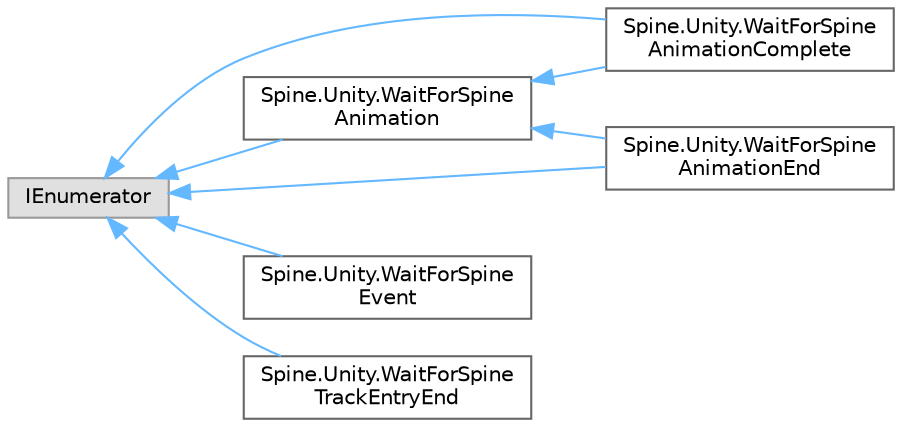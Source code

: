 digraph "类继承关系图"
{
 // LATEX_PDF_SIZE
  bgcolor="transparent";
  edge [fontname=Helvetica,fontsize=10,labelfontname=Helvetica,labelfontsize=10];
  node [fontname=Helvetica,fontsize=10,shape=box,height=0.2,width=0.4];
  rankdir="LR";
  Node0 [id="Node000000",label="IEnumerator",height=0.2,width=0.4,color="grey60", fillcolor="#E0E0E0", style="filled",tooltip=" "];
  Node0 -> Node1 [id="edge5086_Node000000_Node000001",dir="back",color="steelblue1",style="solid",tooltip=" "];
  Node1 [id="Node000001",label="Spine.Unity.WaitForSpine\lAnimation",height=0.2,width=0.4,color="grey40", fillcolor="white", style="filled",URL="$class_spine_1_1_unity_1_1_wait_for_spine_animation.html",tooltip="Use this as a condition-blocking yield instruction for Unity Coroutines. The routine will pause until..."];
  Node1 -> Node2 [id="edge5087_Node000001_Node000002",dir="back",color="steelblue1",style="solid",tooltip=" "];
  Node2 [id="Node000002",label="Spine.Unity.WaitForSpine\lAnimationComplete",height=0.2,width=0.4,color="grey40", fillcolor="white", style="filled",URL="$class_spine_1_1_unity_1_1_wait_for_spine_animation_complete.html",tooltip="Use this as a condition-blocking yield instruction for Unity Coroutines. The routine will pause until..."];
  Node1 -> Node3 [id="edge5088_Node000001_Node000003",dir="back",color="steelblue1",style="solid",tooltip=" "];
  Node3 [id="Node000003",label="Spine.Unity.WaitForSpine\lAnimationEnd",height=0.2,width=0.4,color="grey40", fillcolor="white", style="filled",URL="$class_spine_1_1_unity_1_1_wait_for_spine_animation_end.html",tooltip="Use this as a condition-blocking yield instruction for Unity Coroutines. The routine will pause until..."];
  Node0 -> Node2 [id="edge5089_Node000000_Node000002",dir="back",color="steelblue1",style="solid",tooltip=" "];
  Node0 -> Node3 [id="edge5090_Node000000_Node000003",dir="back",color="steelblue1",style="solid",tooltip=" "];
  Node0 -> Node4 [id="edge5091_Node000000_Node000004",dir="back",color="steelblue1",style="solid",tooltip=" "];
  Node4 [id="Node000004",label="Spine.Unity.WaitForSpine\lEvent",height=0.2,width=0.4,color="grey40", fillcolor="white", style="filled",URL="$class_spine_1_1_unity_1_1_wait_for_spine_event.html",tooltip="Use this as a condition-blocking yield instruction for Unity Coroutines. The routine will pause until..."];
  Node0 -> Node5 [id="edge5092_Node000000_Node000005",dir="back",color="steelblue1",style="solid",tooltip=" "];
  Node5 [id="Node000005",label="Spine.Unity.WaitForSpine\lTrackEntryEnd",height=0.2,width=0.4,color="grey40", fillcolor="white", style="filled",URL="$class_spine_1_1_unity_1_1_wait_for_spine_track_entry_end.html",tooltip="Use this as a condition-blocking yield instruction for Unity Coroutines. The routine will pause until..."];
}
